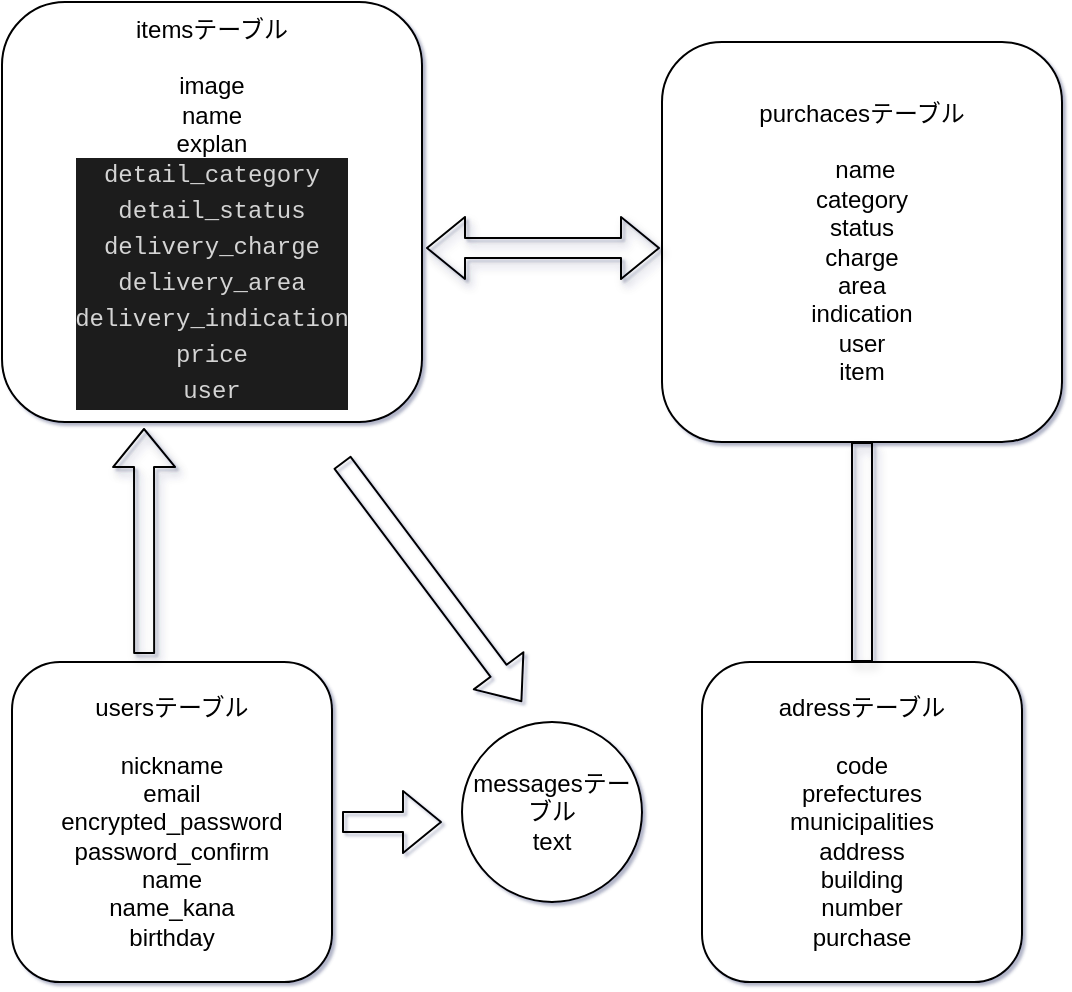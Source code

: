 <mxfile>
    <diagram id="J8P9TEz4aJzeOegXR8Bj" name="ページ1">
        <mxGraphModel dx="523" dy="521" grid="1" gridSize="10" guides="1" tooltips="1" connect="1" arrows="1" fold="1" page="1" pageScale="1" pageWidth="827" pageHeight="1169" math="0" shadow="1">
            <root>
                <mxCell id="0"/>
                <mxCell id="1" parent="0"/>
                <mxCell id="2" value="itemsテーブル&lt;br&gt;&lt;br&gt;image&lt;br&gt;name&lt;br&gt;explan&lt;br&gt;&lt;div style=&quot;color: rgb(212 , 212 , 212) ; background-color: rgb(30 , 30 , 30) ; font-family: &amp;#34;menlo&amp;#34; , &amp;#34;monaco&amp;#34; , &amp;#34;courier new&amp;#34; , monospace ; line-height: 18px&quot;&gt;detail_category&lt;/div&gt;&lt;div style=&quot;color: rgb(212 , 212 , 212) ; background-color: rgb(30 , 30 , 30) ; font-family: &amp;#34;menlo&amp;#34; , &amp;#34;monaco&amp;#34; , &amp;#34;courier new&amp;#34; , monospace ; line-height: 18px&quot;&gt;detail_status&lt;/div&gt;&lt;div style=&quot;color: rgb(212 , 212 , 212) ; background-color: rgb(30 , 30 , 30) ; font-family: &amp;#34;menlo&amp;#34; , &amp;#34;monaco&amp;#34; , &amp;#34;courier new&amp;#34; , monospace ; line-height: 18px&quot;&gt;&lt;div style=&quot;line-height: 18px&quot;&gt;delivery_charge&lt;/div&gt;&lt;div style=&quot;line-height: 18px&quot;&gt;&lt;div style=&quot;font-family: &amp;#34;menlo&amp;#34; , &amp;#34;monaco&amp;#34; , &amp;#34;courier new&amp;#34; , monospace ; line-height: 18px&quot;&gt;delivery_area&lt;/div&gt;&lt;div style=&quot;font-family: &amp;#34;menlo&amp;#34; , &amp;#34;monaco&amp;#34; , &amp;#34;courier new&amp;#34; , monospace ; line-height: 18px&quot;&gt;&lt;div style=&quot;line-height: 18px&quot;&gt;delivery_indication&lt;/div&gt;&lt;div style=&quot;line-height: 18px&quot;&gt;&lt;div style=&quot;line-height: 18px&quot;&gt;price&lt;/div&gt;&lt;div style=&quot;line-height: 18px&quot;&gt;user&lt;/div&gt;&lt;/div&gt;&lt;/div&gt;&lt;/div&gt;&lt;/div&gt;" style="whiteSpace=wrap;html=1;aspect=fixed;rounded=1;" parent="1" vertex="1">
                    <mxGeometry y="660" width="210" height="210" as="geometry"/>
                </mxCell>
                <mxCell id="4" value="usersテーブル&lt;br&gt;&lt;br&gt;nickname&lt;br&gt;email&lt;br&gt;encrypted_password&lt;br&gt;password_confirm&lt;br&gt;name&lt;br&gt;name_kana&lt;br&gt;birthday" style="whiteSpace=wrap;html=1;aspect=fixed;rounded=1;" parent="1" vertex="1">
                    <mxGeometry x="5" y="990" width="160" height="160" as="geometry"/>
                </mxCell>
                <mxCell id="13" value="purchacesテーブル&lt;br&gt;&lt;br&gt;&amp;nbsp;name&lt;br&gt;category&lt;br&gt;status&lt;br&gt;charge&lt;br&gt;area&lt;br&gt;indication&lt;br&gt;user&lt;br&gt;item" style="whiteSpace=wrap;html=1;aspect=fixed;rounded=1;" parent="1" vertex="1">
                    <mxGeometry x="330" y="680" width="200" height="200" as="geometry"/>
                </mxCell>
                <mxCell id="19" value="adressテーブル&lt;br&gt;&lt;br&gt;code&lt;br&gt;prefectures&lt;br&gt;municipalities&lt;br&gt;address&lt;br&gt;building&lt;br&gt;number&lt;br&gt;purchase" style="whiteSpace=wrap;html=1;aspect=fixed;rounded=1;" parent="1" vertex="1">
                    <mxGeometry x="350" y="990" width="160" height="160" as="geometry"/>
                </mxCell>
                <mxCell id="23" value="" style="shape=flexArrow;endArrow=classic;startArrow=classic;html=1;sourcePerimeterSpacing=0;width=0;endSize=5.67;entryX=-0.025;entryY=0.456;entryDx=0;entryDy=0;entryPerimeter=0;" parent="1" target="19" edge="1">
                    <mxGeometry width="100" height="100" relative="1" as="geometry">
                        <mxPoint x="170" y="1060" as="sourcePoint"/>
                        <mxPoint x="340" y="1060" as="targetPoint"/>
                        <Array as="points"/>
                    </mxGeometry>
                </mxCell>
                <mxCell id="25" value="" style="shape=flexArrow;endArrow=block;startArrow=none;html=1;sourcePerimeterSpacing=0;exitX=0.413;exitY=-0.025;exitDx=0;exitDy=0;exitPerimeter=0;elbow=vertical;shadow=1;endFill=0;startFill=0;" parent="1" source="4" edge="1">
                    <mxGeometry width="100" height="100" relative="1" as="geometry">
                        <mxPoint x="70" y="980" as="sourcePoint"/>
                        <mxPoint x="71" y="873" as="targetPoint"/>
                    </mxGeometry>
                </mxCell>
                <mxCell id="27" value="" style="endArrow=block;startArrow=block;html=1;shadow=1;sourcePerimeterSpacing=0;shape=flexArrow;endFill=0;" parent="1" edge="1">
                    <mxGeometry width="100" height="100" relative="1" as="geometry">
                        <mxPoint x="212" y="783" as="sourcePoint"/>
                        <mxPoint x="329" y="783" as="targetPoint"/>
                    </mxGeometry>
                </mxCell>
                <mxCell id="32" value="" style="shape=flexArrow;endArrow=none;startArrow=none;html=1;shadow=1;sourcePerimeterSpacing=0;entryX=0.5;entryY=1;entryDx=0;entryDy=0;exitX=0.5;exitY=0;exitDx=0;exitDy=0;startFill=0;endFill=0;" parent="1" source="19" target="13" edge="1">
                    <mxGeometry width="100" height="100" relative="1" as="geometry">
                        <mxPoint x="390" y="980" as="sourcePoint"/>
                        <mxPoint x="490" y="880" as="targetPoint"/>
                    </mxGeometry>
                </mxCell>
                <mxCell id="36" value="messagesテーブル&lt;br&gt;text" style="ellipse;whiteSpace=wrap;html=1;aspect=fixed;rounded=1;" vertex="1" parent="1">
                    <mxGeometry x="230" y="1020" width="90" height="90" as="geometry"/>
                </mxCell>
                <mxCell id="44" value="" style="shape=flexArrow;endArrow=classic;html=1;" edge="1" parent="1">
                    <mxGeometry width="50" height="50" relative="1" as="geometry">
                        <mxPoint x="170" y="890" as="sourcePoint"/>
                        <mxPoint x="260" y="1010" as="targetPoint"/>
                    </mxGeometry>
                </mxCell>
                <mxCell id="45" value="" style="shape=flexArrow;endArrow=classic;html=1;" edge="1" parent="1">
                    <mxGeometry width="50" height="50" relative="1" as="geometry">
                        <mxPoint x="170" y="1070" as="sourcePoint"/>
                        <mxPoint x="220" y="1070" as="targetPoint"/>
                    </mxGeometry>
                </mxCell>
            </root>
        </mxGraphModel>
    </diagram>
</mxfile>